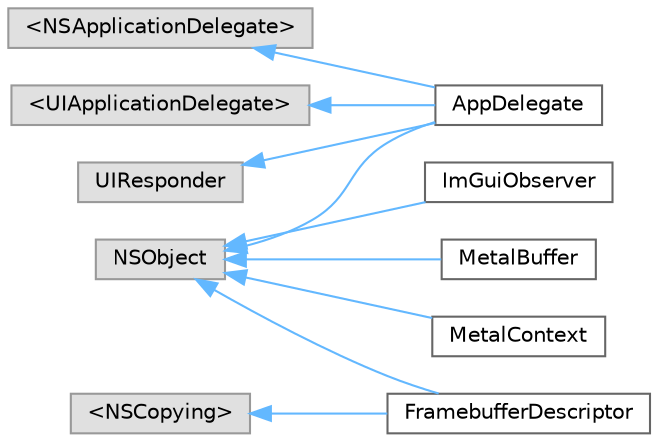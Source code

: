 digraph "Graphical Class Hierarchy"
{
 // LATEX_PDF_SIZE
  bgcolor="transparent";
  edge [fontname=Helvetica,fontsize=10,labelfontname=Helvetica,labelfontsize=10];
  node [fontname=Helvetica,fontsize=10,shape=box,height=0.2,width=0.4];
  rankdir="LR";
  Node0 [id="Node000000",label="\<NSApplicationDelegate\>",height=0.2,width=0.4,color="grey60", fillcolor="#E0E0E0", style="filled",tooltip=" "];
  Node0 -> Node1 [id="edge1_Node000000_Node000001",dir="back",color="steelblue1",style="solid",tooltip=" "];
  Node1 [id="Node000001",label="AppDelegate",height=0.2,width=0.4,color="grey40", fillcolor="white", style="filled",URL="$interfaceAppDelegate.html",tooltip=" "];
  Node4 [id="Node000004",label="\<NSCopying\>",height=0.2,width=0.4,color="grey60", fillcolor="#E0E0E0", style="filled",tooltip=" "];
  Node4 -> Node3 [id="edge2_Node000004_Node000003",dir="back",color="steelblue1",style="solid",tooltip=" "];
  Node3 [id="Node000003",label="FramebufferDescriptor",height=0.2,width=0.4,color="grey40", fillcolor="white", style="filled",URL="$interfaceFramebufferDescriptor.html",tooltip=" "];
  Node2 [id="Node000002",label="NSObject",height=0.2,width=0.4,color="grey60", fillcolor="#E0E0E0", style="filled",tooltip=" "];
  Node2 -> Node1 [id="edge3_Node000002_Node000001",dir="back",color="steelblue1",style="solid",tooltip=" "];
  Node2 -> Node3 [id="edge4_Node000002_Node000003",dir="back",color="steelblue1",style="solid",tooltip=" "];
  Node2 -> Node5 [id="edge5_Node000002_Node000005",dir="back",color="steelblue1",style="solid",tooltip=" "];
  Node5 [id="Node000005",label="ImGuiObserver",height=0.2,width=0.4,color="grey40", fillcolor="white", style="filled",URL="$interfaceImGuiObserver.html",tooltip=" "];
  Node2 -> Node6 [id="edge6_Node000002_Node000006",dir="back",color="steelblue1",style="solid",tooltip=" "];
  Node6 [id="Node000006",label="MetalBuffer",height=0.2,width=0.4,color="grey40", fillcolor="white", style="filled",URL="$interfaceMetalBuffer.html",tooltip=" "];
  Node2 -> Node7 [id="edge7_Node000002_Node000007",dir="back",color="steelblue1",style="solid",tooltip=" "];
  Node7 [id="Node000007",label="MetalContext",height=0.2,width=0.4,color="grey40", fillcolor="white", style="filled",URL="$interfaceMetalContext.html",tooltip=" "];
  Node8 [id="Node000008",label="\<UIApplicationDelegate\>",height=0.2,width=0.4,color="grey60", fillcolor="#E0E0E0", style="filled",tooltip=" "];
  Node8 -> Node1 [id="edge8_Node000008_Node000001",dir="back",color="steelblue1",style="solid",tooltip=" "];
  Node9 [id="Node000009",label="UIResponder",height=0.2,width=0.4,color="grey60", fillcolor="#E0E0E0", style="filled",tooltip=" "];
  Node9 -> Node1 [id="edge9_Node000009_Node000001",dir="back",color="steelblue1",style="solid",tooltip=" "];
}
